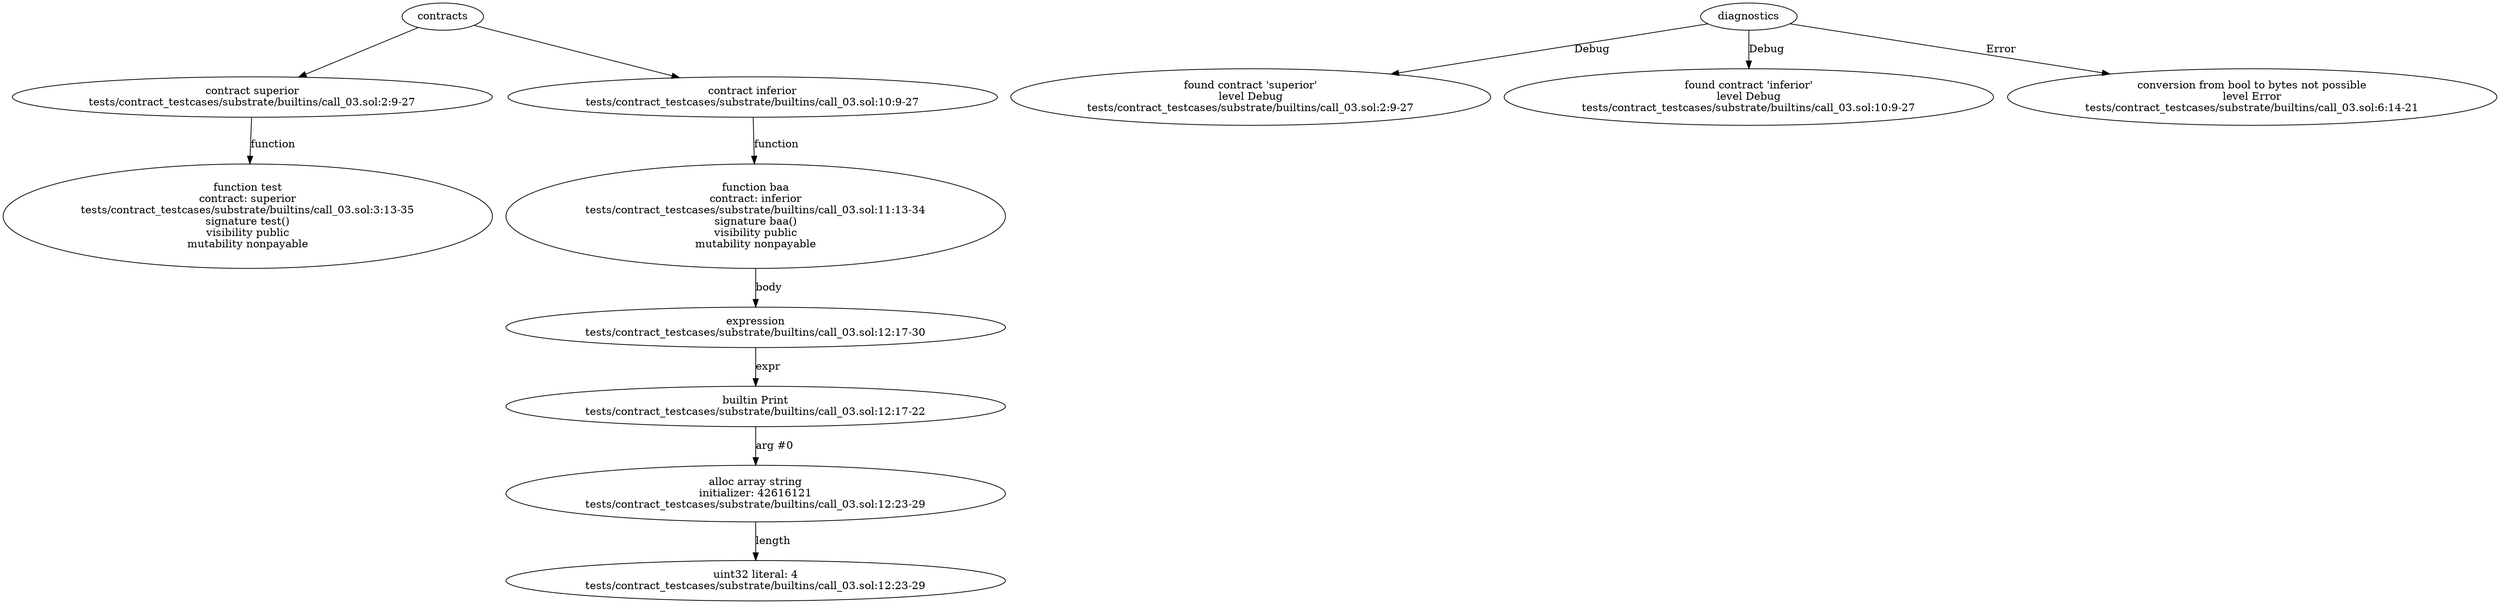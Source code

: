 strict digraph "tests/contract_testcases/substrate/builtins/call_03.sol" {
	contract [label="contract superior\ntests/contract_testcases/substrate/builtins/call_03.sol:2:9-27"]
	test [label="function test\ncontract: superior\ntests/contract_testcases/substrate/builtins/call_03.sol:3:13-35\nsignature test()\nvisibility public\nmutability nonpayable"]
	contract_3 [label="contract inferior\ntests/contract_testcases/substrate/builtins/call_03.sol:10:9-27"]
	baa [label="function baa\ncontract: inferior\ntests/contract_testcases/substrate/builtins/call_03.sol:11:13-34\nsignature baa()\nvisibility public\nmutability nonpayable"]
	expr [label="expression\ntests/contract_testcases/substrate/builtins/call_03.sol:12:17-30"]
	builtins [label="builtin Print\ntests/contract_testcases/substrate/builtins/call_03.sol:12:17-22"]
	alloc_array [label="alloc array string\ninitializer: 42616121\ntests/contract_testcases/substrate/builtins/call_03.sol:12:23-29"]
	number_literal [label="uint32 literal: 4\ntests/contract_testcases/substrate/builtins/call_03.sol:12:23-29"]
	diagnostic [label="found contract 'superior'\nlevel Debug\ntests/contract_testcases/substrate/builtins/call_03.sol:2:9-27"]
	diagnostic_11 [label="found contract 'inferior'\nlevel Debug\ntests/contract_testcases/substrate/builtins/call_03.sol:10:9-27"]
	diagnostic_12 [label="conversion from bool to bytes not possible\nlevel Error\ntests/contract_testcases/substrate/builtins/call_03.sol:6:14-21"]
	contracts -> contract
	contract -> test [label="function"]
	contracts -> contract_3
	contract_3 -> baa [label="function"]
	baa -> expr [label="body"]
	expr -> builtins [label="expr"]
	builtins -> alloc_array [label="arg #0"]
	alloc_array -> number_literal [label="length"]
	diagnostics -> diagnostic [label="Debug"]
	diagnostics -> diagnostic_11 [label="Debug"]
	diagnostics -> diagnostic_12 [label="Error"]
}
